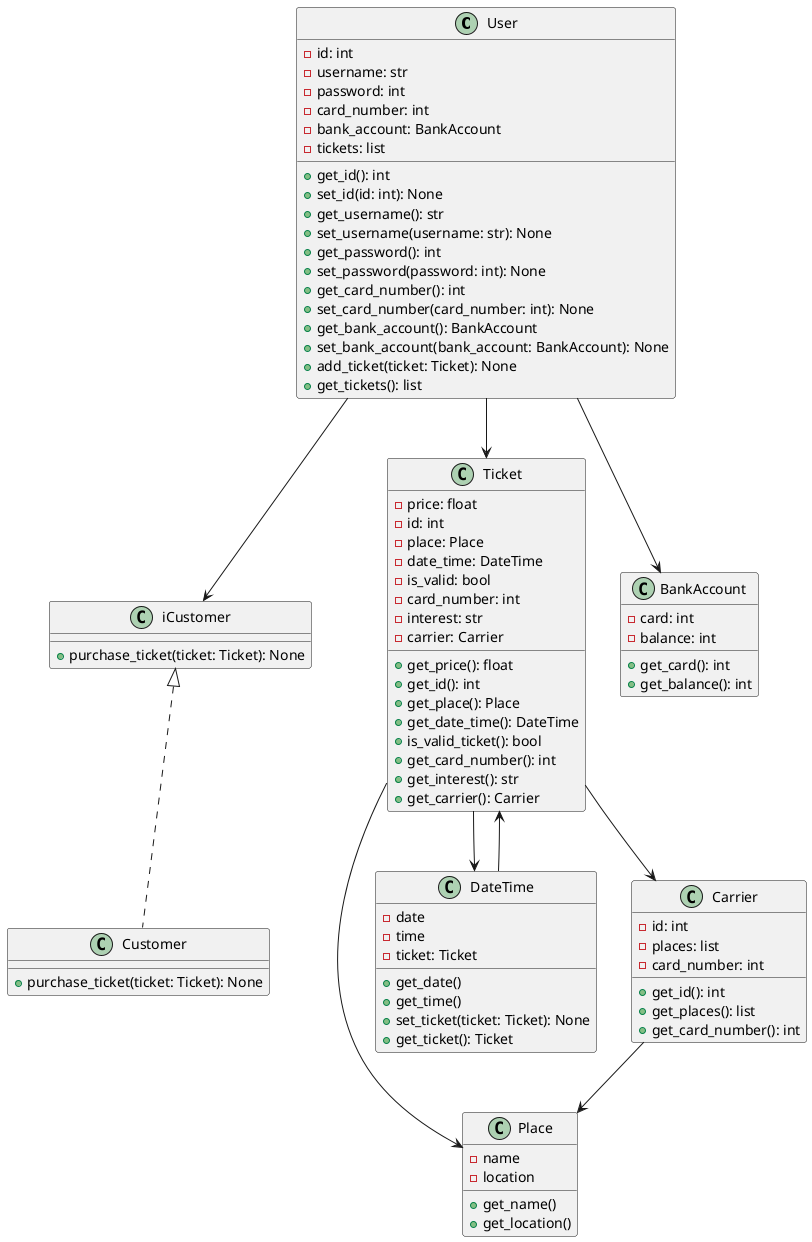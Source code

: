 @startuml

class User {
  - id: int
  - username: str
  - password: int
  - card_number: int
  - bank_account: BankAccount
  - tickets: list

  + get_id(): int
  + set_id(id: int): None
  + get_username(): str
  + set_username(username: str): None
  + get_password(): int
  + set_password(password: int): None
  + get_card_number(): int
  + set_card_number(card_number: int): None
  + get_bank_account(): BankAccount
  + set_bank_account(bank_account: BankAccount): None
  + add_ticket(ticket: Ticket): None
  + get_tickets(): list
}

class iCustomer {
  {abstract}
  + purchase_ticket(ticket: Ticket): None
}

class Customer {
  + purchase_ticket(ticket: Ticket): None
}

class Ticket {
  - price: float
  - id: int
  - place: Place
  - date_time: DateTime
  - is_valid: bool
  - card_number: int
  - interest: str
  - carrier: Carrier

  + get_price(): float
  + get_id(): int
  + get_place(): Place
  + get_date_time(): DateTime
  + is_valid_ticket(): bool
  + get_card_number(): int
  + get_interest(): str
  + get_carrier(): Carrier
}

class BankAccount {
  - card: int
  - balance: int

  + get_card(): int
  + get_balance(): int
}

class Place {
  - name
  - location

  + get_name()
  + get_location()
}

class DateTime {
  - date
  - time
  - ticket: Ticket

  + get_date()
  + get_time()
  + set_ticket(ticket: Ticket): None
  + get_ticket(): Ticket
}

class Carrier {
  - id: int
  - places: list
  - card_number: int

  + get_id(): int
  + get_places(): list
  + get_card_number(): int
}

User --> BankAccount
User --> Ticket
User --> iCustomer
iCustomer <|.. Customer
Ticket --> Place
Ticket --> DateTime
Ticket --> Carrier
DateTime --> Ticket
Carrier --> Place

@enduml
